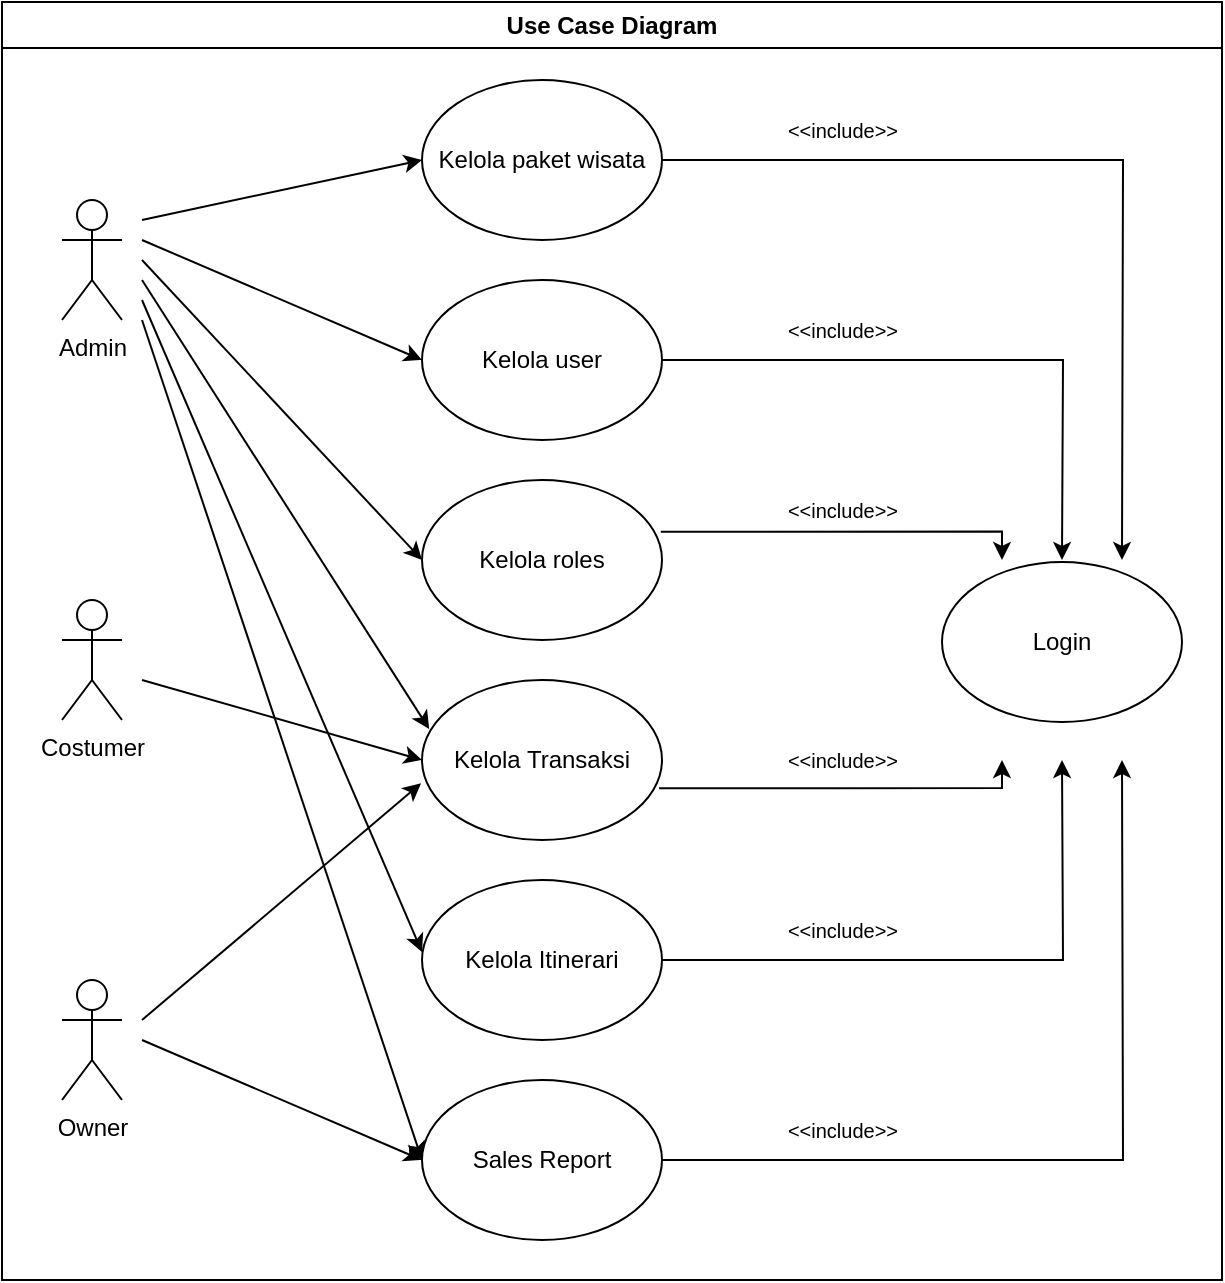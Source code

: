 <mxfile version="26.2.13">
  <diagram id="C5RBs43oDa-KdzZeNtuy" name="Page-1">
    <mxGraphModel dx="1680" dy="1066" grid="1" gridSize="10" guides="1" tooltips="1" connect="1" arrows="1" fold="1" page="1" pageScale="1" pageWidth="827" pageHeight="1169" math="0" shadow="0">
      <root>
        <mxCell id="WIyWlLk6GJQsqaUBKTNV-0" />
        <mxCell id="WIyWlLk6GJQsqaUBKTNV-1" parent="WIyWlLk6GJQsqaUBKTNV-0" />
        <mxCell id="_E7HOWWQOoF7F1XR3bMd-0" value="Admin" style="shape=umlActor;verticalLabelPosition=bottom;verticalAlign=top;html=1;outlineConnect=0;" vertex="1" parent="WIyWlLk6GJQsqaUBKTNV-1">
          <mxGeometry x="150" y="180" width="30" height="60" as="geometry" />
        </mxCell>
        <mxCell id="_E7HOWWQOoF7F1XR3bMd-1" value="Costumer" style="shape=umlActor;verticalLabelPosition=bottom;verticalAlign=top;html=1;outlineConnect=0;" vertex="1" parent="WIyWlLk6GJQsqaUBKTNV-1">
          <mxGeometry x="150" y="380" width="30" height="60" as="geometry" />
        </mxCell>
        <mxCell id="_E7HOWWQOoF7F1XR3bMd-4" value="Owner" style="shape=umlActor;verticalLabelPosition=bottom;verticalAlign=top;html=1;outlineConnect=0;" vertex="1" parent="WIyWlLk6GJQsqaUBKTNV-1">
          <mxGeometry x="150" y="570" width="30" height="60" as="geometry" />
        </mxCell>
        <mxCell id="_E7HOWWQOoF7F1XR3bMd-23" style="edgeStyle=orthogonalEdgeStyle;rounded=0;orthogonalLoop=1;jettySize=auto;html=1;" edge="1" parent="WIyWlLk6GJQsqaUBKTNV-1" source="_E7HOWWQOoF7F1XR3bMd-5">
          <mxGeometry relative="1" as="geometry">
            <mxPoint x="680" y="360" as="targetPoint" />
          </mxGeometry>
        </mxCell>
        <mxCell id="_E7HOWWQOoF7F1XR3bMd-5" value="Kelola paket wisata" style="ellipse;whiteSpace=wrap;html=1;" vertex="1" parent="WIyWlLk6GJQsqaUBKTNV-1">
          <mxGeometry x="330" y="120" width="120" height="80" as="geometry" />
        </mxCell>
        <mxCell id="_E7HOWWQOoF7F1XR3bMd-24" style="edgeStyle=orthogonalEdgeStyle;rounded=0;orthogonalLoop=1;jettySize=auto;html=1;" edge="1" parent="WIyWlLk6GJQsqaUBKTNV-1" source="_E7HOWWQOoF7F1XR3bMd-6">
          <mxGeometry relative="1" as="geometry">
            <mxPoint x="650" y="360" as="targetPoint" />
          </mxGeometry>
        </mxCell>
        <mxCell id="_E7HOWWQOoF7F1XR3bMd-6" value="Kelola user" style="ellipse;whiteSpace=wrap;html=1;" vertex="1" parent="WIyWlLk6GJQsqaUBKTNV-1">
          <mxGeometry x="330" y="220" width="120" height="80" as="geometry" />
        </mxCell>
        <mxCell id="_E7HOWWQOoF7F1XR3bMd-25" style="edgeStyle=orthogonalEdgeStyle;rounded=0;orthogonalLoop=1;jettySize=auto;html=1;exitX=0.995;exitY=0.323;exitDx=0;exitDy=0;exitPerimeter=0;" edge="1" parent="WIyWlLk6GJQsqaUBKTNV-1" source="_E7HOWWQOoF7F1XR3bMd-7">
          <mxGeometry relative="1" as="geometry">
            <mxPoint x="620" y="360" as="targetPoint" />
            <Array as="points">
              <mxPoint x="620" y="346" />
            </Array>
          </mxGeometry>
        </mxCell>
        <mxCell id="_E7HOWWQOoF7F1XR3bMd-7" value="Kelola roles" style="ellipse;whiteSpace=wrap;html=1;" vertex="1" parent="WIyWlLk6GJQsqaUBKTNV-1">
          <mxGeometry x="330" y="320" width="120" height="80" as="geometry" />
        </mxCell>
        <mxCell id="_E7HOWWQOoF7F1XR3bMd-28" style="edgeStyle=orthogonalEdgeStyle;rounded=0;orthogonalLoop=1;jettySize=auto;html=1;exitX=0.988;exitY=0.676;exitDx=0;exitDy=0;exitPerimeter=0;" edge="1" parent="WIyWlLk6GJQsqaUBKTNV-1" source="_E7HOWWQOoF7F1XR3bMd-8">
          <mxGeometry relative="1" as="geometry">
            <mxPoint x="620" y="460" as="targetPoint" />
            <mxPoint x="460" y="470" as="sourcePoint" />
            <Array as="points">
              <mxPoint x="535" y="474" />
              <mxPoint x="620" y="474" />
            </Array>
          </mxGeometry>
        </mxCell>
        <mxCell id="_E7HOWWQOoF7F1XR3bMd-8" value="Kelola Transaksi" style="ellipse;whiteSpace=wrap;html=1;" vertex="1" parent="WIyWlLk6GJQsqaUBKTNV-1">
          <mxGeometry x="330" y="420" width="120" height="80" as="geometry" />
        </mxCell>
        <mxCell id="_E7HOWWQOoF7F1XR3bMd-26" style="edgeStyle=orthogonalEdgeStyle;rounded=0;orthogonalLoop=1;jettySize=auto;html=1;" edge="1" parent="WIyWlLk6GJQsqaUBKTNV-1" source="_E7HOWWQOoF7F1XR3bMd-9">
          <mxGeometry relative="1" as="geometry">
            <mxPoint x="650" y="460" as="targetPoint" />
          </mxGeometry>
        </mxCell>
        <mxCell id="_E7HOWWQOoF7F1XR3bMd-9" value="Kelola Itinerari" style="ellipse;whiteSpace=wrap;html=1;" vertex="1" parent="WIyWlLk6GJQsqaUBKTNV-1">
          <mxGeometry x="330" y="520" width="120" height="80" as="geometry" />
        </mxCell>
        <mxCell id="_E7HOWWQOoF7F1XR3bMd-27" style="edgeStyle=orthogonalEdgeStyle;rounded=0;orthogonalLoop=1;jettySize=auto;html=1;" edge="1" parent="WIyWlLk6GJQsqaUBKTNV-1" source="_E7HOWWQOoF7F1XR3bMd-10">
          <mxGeometry relative="1" as="geometry">
            <mxPoint x="680" y="460" as="targetPoint" />
          </mxGeometry>
        </mxCell>
        <mxCell id="_E7HOWWQOoF7F1XR3bMd-10" value="Sales Report" style="ellipse;whiteSpace=wrap;html=1;" vertex="1" parent="WIyWlLk6GJQsqaUBKTNV-1">
          <mxGeometry x="330" y="620" width="120" height="80" as="geometry" />
        </mxCell>
        <mxCell id="_E7HOWWQOoF7F1XR3bMd-12" value="" style="endArrow=classic;html=1;rounded=0;entryX=0;entryY=0.5;entryDx=0;entryDy=0;" edge="1" parent="WIyWlLk6GJQsqaUBKTNV-1" target="_E7HOWWQOoF7F1XR3bMd-5">
          <mxGeometry width="50" height="50" relative="1" as="geometry">
            <mxPoint x="190" y="190" as="sourcePoint" />
            <mxPoint x="320" y="160" as="targetPoint" />
          </mxGeometry>
        </mxCell>
        <mxCell id="_E7HOWWQOoF7F1XR3bMd-13" value="" style="endArrow=classic;html=1;rounded=0;entryX=0;entryY=0.5;entryDx=0;entryDy=0;" edge="1" parent="WIyWlLk6GJQsqaUBKTNV-1" target="_E7HOWWQOoF7F1XR3bMd-6">
          <mxGeometry width="50" height="50" relative="1" as="geometry">
            <mxPoint x="190" y="200" as="sourcePoint" />
            <mxPoint x="320" y="260" as="targetPoint" />
          </mxGeometry>
        </mxCell>
        <mxCell id="_E7HOWWQOoF7F1XR3bMd-14" value="" style="endArrow=classic;html=1;rounded=0;entryX=0;entryY=0.5;entryDx=0;entryDy=0;" edge="1" parent="WIyWlLk6GJQsqaUBKTNV-1" target="_E7HOWWQOoF7F1XR3bMd-7">
          <mxGeometry width="50" height="50" relative="1" as="geometry">
            <mxPoint x="190" y="210" as="sourcePoint" />
            <mxPoint x="320" y="360" as="targetPoint" />
          </mxGeometry>
        </mxCell>
        <mxCell id="_E7HOWWQOoF7F1XR3bMd-15" value="" style="endArrow=classic;html=1;rounded=0;entryX=0.03;entryY=0.307;entryDx=0;entryDy=0;entryPerimeter=0;" edge="1" parent="WIyWlLk6GJQsqaUBKTNV-1" target="_E7HOWWQOoF7F1XR3bMd-8">
          <mxGeometry width="50" height="50" relative="1" as="geometry">
            <mxPoint x="190" y="220" as="sourcePoint" />
            <mxPoint x="330" y="370" as="targetPoint" />
          </mxGeometry>
        </mxCell>
        <mxCell id="_E7HOWWQOoF7F1XR3bMd-16" value="" style="endArrow=classic;html=1;rounded=0;entryX=0;entryY=0.5;entryDx=0;entryDy=0;" edge="1" parent="WIyWlLk6GJQsqaUBKTNV-1">
          <mxGeometry width="50" height="50" relative="1" as="geometry">
            <mxPoint x="190" y="230" as="sourcePoint" />
            <mxPoint x="330" y="556" as="targetPoint" />
          </mxGeometry>
        </mxCell>
        <mxCell id="_E7HOWWQOoF7F1XR3bMd-17" value="" style="endArrow=classic;html=1;rounded=0;entryX=0;entryY=0.5;entryDx=0;entryDy=0;" edge="1" parent="WIyWlLk6GJQsqaUBKTNV-1" target="_E7HOWWQOoF7F1XR3bMd-10">
          <mxGeometry width="50" height="50" relative="1" as="geometry">
            <mxPoint x="190" y="240" as="sourcePoint" />
            <mxPoint x="340" y="566" as="targetPoint" />
          </mxGeometry>
        </mxCell>
        <mxCell id="_E7HOWWQOoF7F1XR3bMd-18" value="" style="endArrow=classic;html=1;rounded=0;entryX=0;entryY=0.5;entryDx=0;entryDy=0;" edge="1" parent="WIyWlLk6GJQsqaUBKTNV-1" target="_E7HOWWQOoF7F1XR3bMd-8">
          <mxGeometry width="50" height="50" relative="1" as="geometry">
            <mxPoint x="190" y="420" as="sourcePoint" />
            <mxPoint x="270" y="360" as="targetPoint" />
          </mxGeometry>
        </mxCell>
        <mxCell id="_E7HOWWQOoF7F1XR3bMd-19" value="" style="endArrow=classic;html=1;rounded=0;entryX=-0.004;entryY=0.646;entryDx=0;entryDy=0;entryPerimeter=0;" edge="1" parent="WIyWlLk6GJQsqaUBKTNV-1" target="_E7HOWWQOoF7F1XR3bMd-8">
          <mxGeometry width="50" height="50" relative="1" as="geometry">
            <mxPoint x="190" y="590" as="sourcePoint" />
            <mxPoint x="160" y="530" as="targetPoint" />
          </mxGeometry>
        </mxCell>
        <mxCell id="_E7HOWWQOoF7F1XR3bMd-20" value="" style="endArrow=classic;html=1;rounded=0;entryX=0;entryY=0.5;entryDx=0;entryDy=0;" edge="1" parent="WIyWlLk6GJQsqaUBKTNV-1" target="_E7HOWWQOoF7F1XR3bMd-10">
          <mxGeometry width="50" height="50" relative="1" as="geometry">
            <mxPoint x="190" y="600" as="sourcePoint" />
            <mxPoint x="240" y="550" as="targetPoint" />
          </mxGeometry>
        </mxCell>
        <mxCell id="_E7HOWWQOoF7F1XR3bMd-21" value="Login" style="ellipse;whiteSpace=wrap;html=1;" vertex="1" parent="WIyWlLk6GJQsqaUBKTNV-1">
          <mxGeometry x="590" y="361" width="120" height="80" as="geometry" />
        </mxCell>
        <mxCell id="_E7HOWWQOoF7F1XR3bMd-30" value="&lt;font style=&quot;font-size: 10px;&quot;&gt;&amp;lt;&amp;lt;include&amp;gt;&amp;gt;&lt;/font&gt;" style="text;html=1;align=center;verticalAlign=middle;resizable=0;points=[];autosize=1;strokeColor=none;fillColor=none;" vertex="1" parent="WIyWlLk6GJQsqaUBKTNV-1">
          <mxGeometry x="500" y="130" width="80" height="30" as="geometry" />
        </mxCell>
        <mxCell id="_E7HOWWQOoF7F1XR3bMd-31" value="&lt;font style=&quot;font-size: 10px;&quot;&gt;&amp;lt;&amp;lt;include&amp;gt;&amp;gt;&lt;/font&gt;" style="text;html=1;align=center;verticalAlign=middle;resizable=0;points=[];autosize=1;strokeColor=none;fillColor=none;" vertex="1" parent="WIyWlLk6GJQsqaUBKTNV-1">
          <mxGeometry x="500" y="230" width="80" height="30" as="geometry" />
        </mxCell>
        <mxCell id="_E7HOWWQOoF7F1XR3bMd-32" value="&lt;font style=&quot;font-size: 10px;&quot;&gt;&amp;lt;&amp;lt;include&amp;gt;&amp;gt;&lt;/font&gt;" style="text;html=1;align=center;verticalAlign=middle;resizable=0;points=[];autosize=1;strokeColor=none;fillColor=none;" vertex="1" parent="WIyWlLk6GJQsqaUBKTNV-1">
          <mxGeometry x="500" y="320" width="80" height="30" as="geometry" />
        </mxCell>
        <mxCell id="_E7HOWWQOoF7F1XR3bMd-33" value="&lt;font style=&quot;font-size: 10px;&quot;&gt;&amp;lt;&amp;lt;include&amp;gt;&amp;gt;&lt;/font&gt;" style="text;html=1;align=center;verticalAlign=middle;resizable=0;points=[];autosize=1;strokeColor=none;fillColor=none;" vertex="1" parent="WIyWlLk6GJQsqaUBKTNV-1">
          <mxGeometry x="500" y="445" width="80" height="30" as="geometry" />
        </mxCell>
        <mxCell id="_E7HOWWQOoF7F1XR3bMd-34" value="&lt;font style=&quot;font-size: 10px;&quot;&gt;&amp;lt;&amp;lt;include&amp;gt;&amp;gt;&lt;/font&gt;" style="text;html=1;align=center;verticalAlign=middle;resizable=0;points=[];autosize=1;strokeColor=none;fillColor=none;" vertex="1" parent="WIyWlLk6GJQsqaUBKTNV-1">
          <mxGeometry x="500" y="530" width="80" height="30" as="geometry" />
        </mxCell>
        <mxCell id="_E7HOWWQOoF7F1XR3bMd-35" value="&lt;font style=&quot;font-size: 10px;&quot;&gt;&amp;lt;&amp;lt;include&amp;gt;&amp;gt;&lt;/font&gt;" style="text;html=1;align=center;verticalAlign=middle;resizable=0;points=[];autosize=1;strokeColor=none;fillColor=none;" vertex="1" parent="WIyWlLk6GJQsqaUBKTNV-1">
          <mxGeometry x="500" y="630" width="80" height="30" as="geometry" />
        </mxCell>
        <mxCell id="_E7HOWWQOoF7F1XR3bMd-36" value="Use Case Diagram" style="swimlane;whiteSpace=wrap;html=1;" vertex="1" parent="WIyWlLk6GJQsqaUBKTNV-1">
          <mxGeometry x="120" y="81" width="610" height="639" as="geometry" />
        </mxCell>
      </root>
    </mxGraphModel>
  </diagram>
</mxfile>
